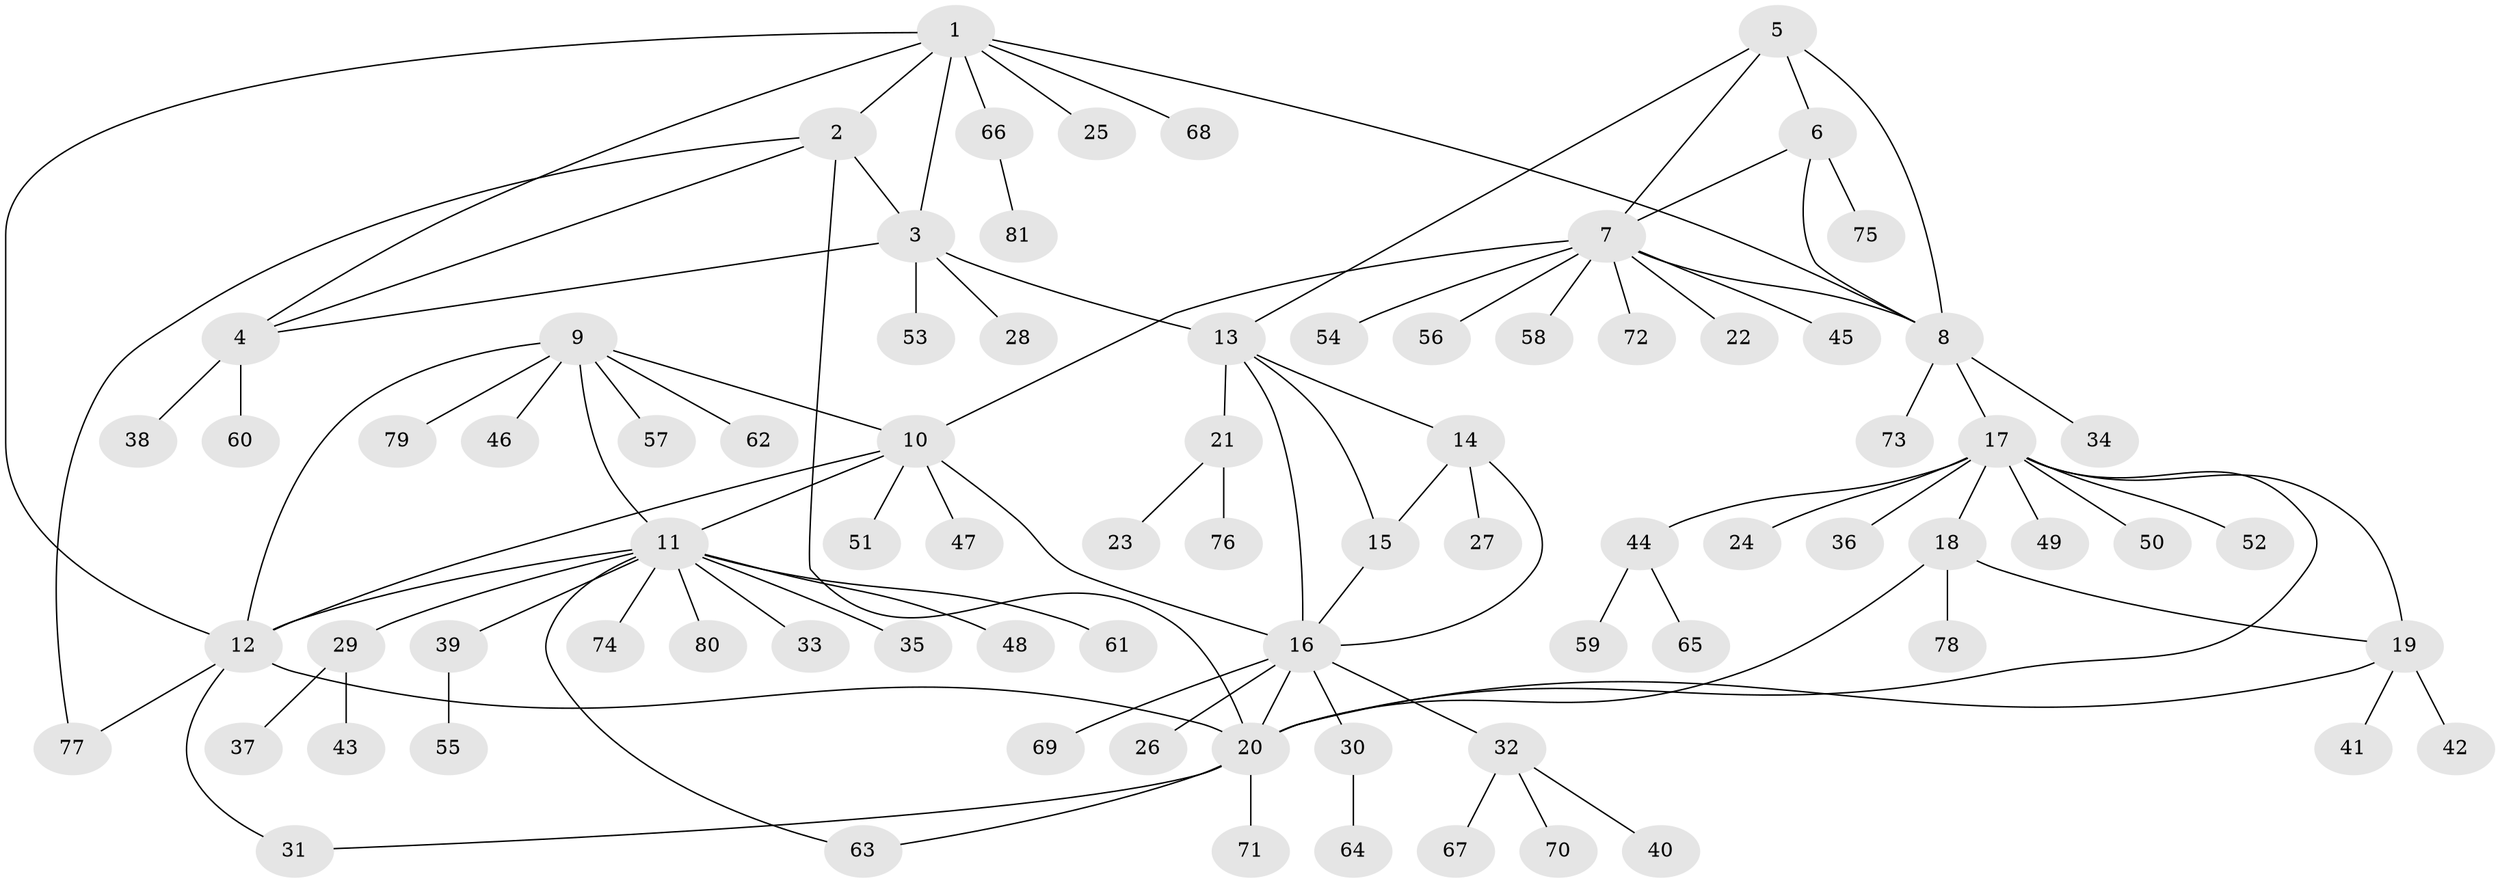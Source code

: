 // coarse degree distribution, {6: 0.031746031746031744, 4: 0.031746031746031744, 7: 0.015873015873015872, 10: 0.015873015873015872, 2: 0.07936507936507936, 5: 0.047619047619047616, 15: 0.015873015873015872, 3: 0.06349206349206349, 8: 0.015873015873015872, 13: 0.015873015873015872, 1: 0.6666666666666666}
// Generated by graph-tools (version 1.1) at 2025/24/03/03/25 07:24:12]
// undirected, 81 vertices, 104 edges
graph export_dot {
graph [start="1"]
  node [color=gray90,style=filled];
  1;
  2;
  3;
  4;
  5;
  6;
  7;
  8;
  9;
  10;
  11;
  12;
  13;
  14;
  15;
  16;
  17;
  18;
  19;
  20;
  21;
  22;
  23;
  24;
  25;
  26;
  27;
  28;
  29;
  30;
  31;
  32;
  33;
  34;
  35;
  36;
  37;
  38;
  39;
  40;
  41;
  42;
  43;
  44;
  45;
  46;
  47;
  48;
  49;
  50;
  51;
  52;
  53;
  54;
  55;
  56;
  57;
  58;
  59;
  60;
  61;
  62;
  63;
  64;
  65;
  66;
  67;
  68;
  69;
  70;
  71;
  72;
  73;
  74;
  75;
  76;
  77;
  78;
  79;
  80;
  81;
  1 -- 2;
  1 -- 3;
  1 -- 4;
  1 -- 8;
  1 -- 12;
  1 -- 25;
  1 -- 66;
  1 -- 68;
  2 -- 3;
  2 -- 4;
  2 -- 20;
  2 -- 77;
  3 -- 4;
  3 -- 13;
  3 -- 28;
  3 -- 53;
  4 -- 38;
  4 -- 60;
  5 -- 6;
  5 -- 7;
  5 -- 8;
  5 -- 13;
  6 -- 7;
  6 -- 8;
  6 -- 75;
  7 -- 8;
  7 -- 10;
  7 -- 22;
  7 -- 45;
  7 -- 54;
  7 -- 56;
  7 -- 58;
  7 -- 72;
  8 -- 17;
  8 -- 34;
  8 -- 73;
  9 -- 10;
  9 -- 11;
  9 -- 12;
  9 -- 46;
  9 -- 57;
  9 -- 62;
  9 -- 79;
  10 -- 11;
  10 -- 12;
  10 -- 16;
  10 -- 47;
  10 -- 51;
  11 -- 12;
  11 -- 29;
  11 -- 33;
  11 -- 35;
  11 -- 39;
  11 -- 48;
  11 -- 61;
  11 -- 63;
  11 -- 74;
  11 -- 80;
  12 -- 20;
  12 -- 31;
  12 -- 77;
  13 -- 14;
  13 -- 15;
  13 -- 16;
  13 -- 21;
  14 -- 15;
  14 -- 16;
  14 -- 27;
  15 -- 16;
  16 -- 20;
  16 -- 26;
  16 -- 30;
  16 -- 32;
  16 -- 69;
  17 -- 18;
  17 -- 19;
  17 -- 20;
  17 -- 24;
  17 -- 36;
  17 -- 44;
  17 -- 49;
  17 -- 50;
  17 -- 52;
  18 -- 19;
  18 -- 20;
  18 -- 78;
  19 -- 20;
  19 -- 41;
  19 -- 42;
  20 -- 31;
  20 -- 63;
  20 -- 71;
  21 -- 23;
  21 -- 76;
  29 -- 37;
  29 -- 43;
  30 -- 64;
  32 -- 40;
  32 -- 67;
  32 -- 70;
  39 -- 55;
  44 -- 59;
  44 -- 65;
  66 -- 81;
}
